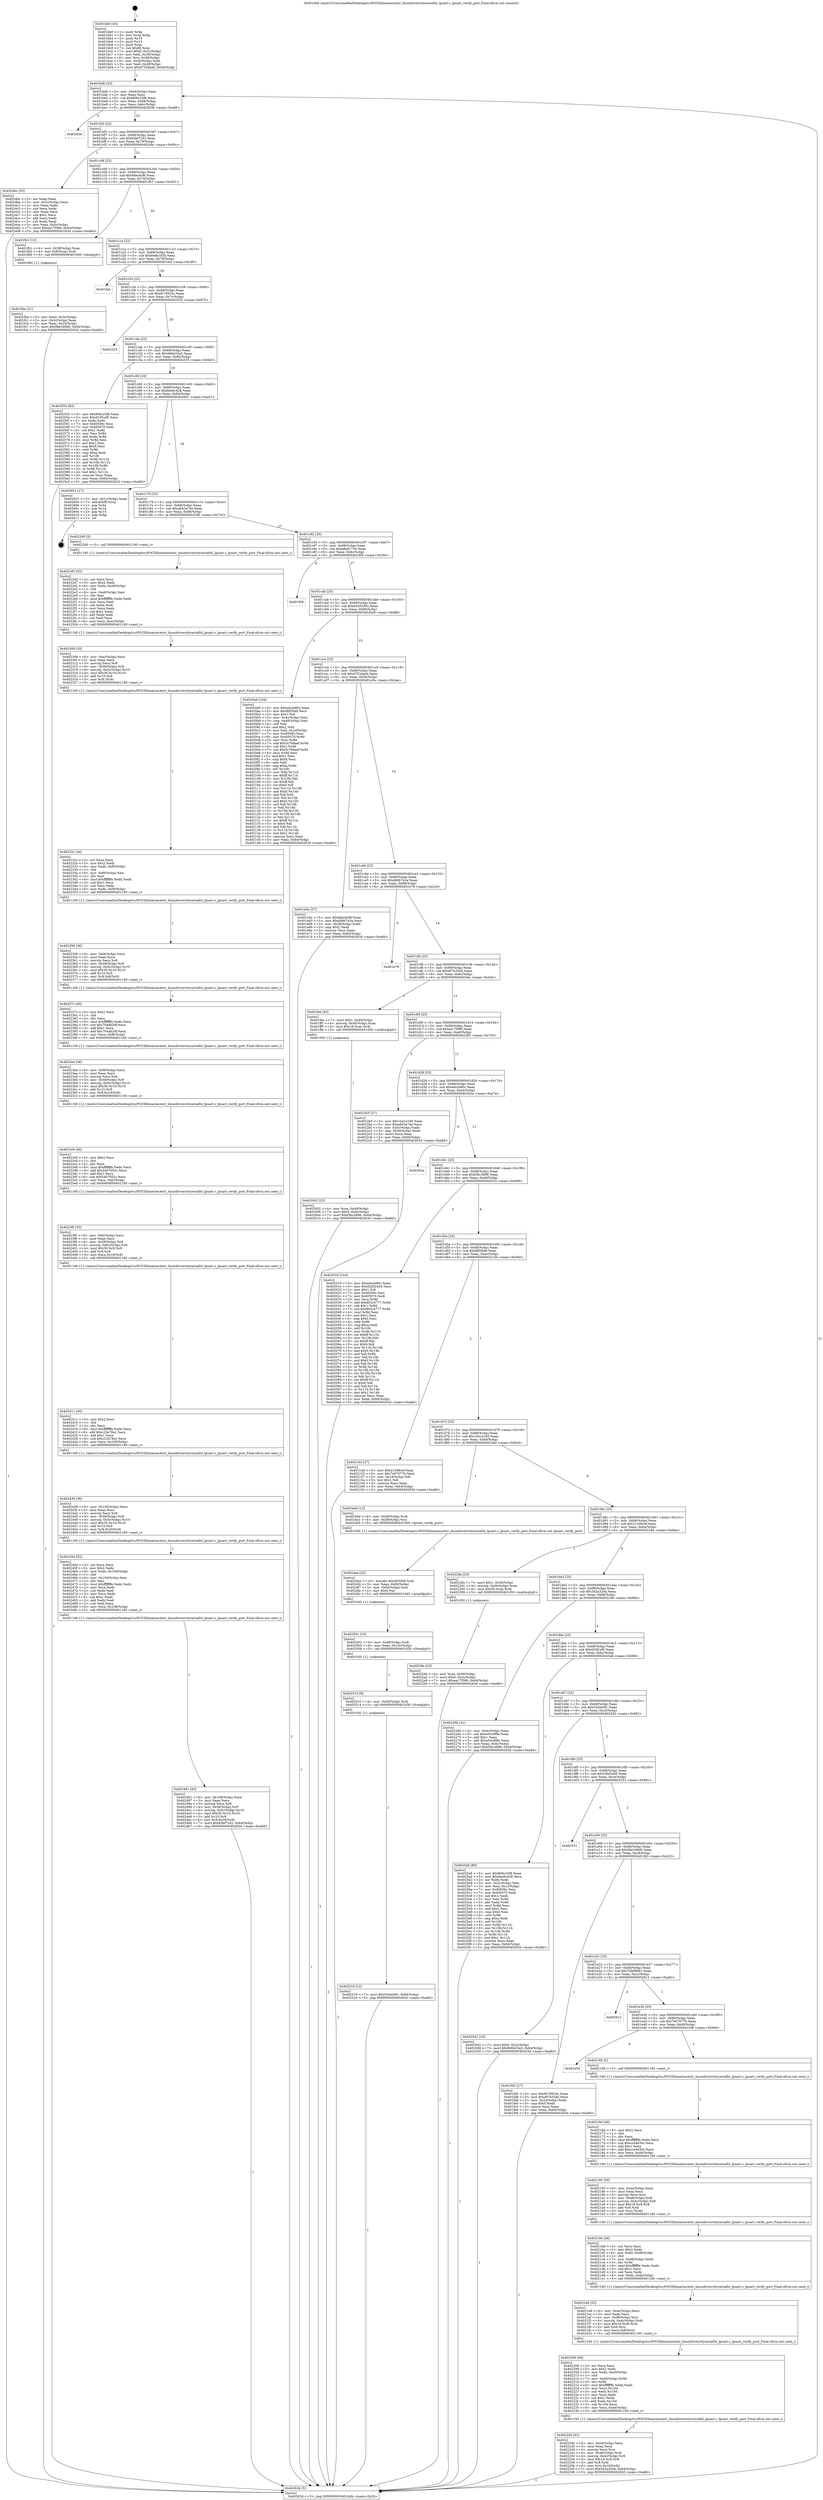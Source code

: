digraph "0x401bb0" {
  label = "0x401bb0 (/mnt/c/Users/mathe/Desktop/tcc/POCII/binaries/extr_linuxdriversttyserialfsl_lpuart.c_lpuart_verify_port_Final-ollvm.out::main(0))"
  labelloc = "t"
  node[shape=record]

  Entry [label="",width=0.3,height=0.3,shape=circle,fillcolor=black,style=filled]
  "0x401bdb" [label="{
     0x401bdb [23]\l
     | [instrs]\l
     &nbsp;&nbsp;0x401bdb \<+3\>: mov -0x64(%rbp),%eax\l
     &nbsp;&nbsp;0x401bde \<+2\>: mov %eax,%ecx\l
     &nbsp;&nbsp;0x401be0 \<+6\>: sub $0x806c25f6,%ecx\l
     &nbsp;&nbsp;0x401be6 \<+3\>: mov %eax,-0x68(%rbp)\l
     &nbsp;&nbsp;0x401be9 \<+3\>: mov %ecx,-0x6c(%rbp)\l
     &nbsp;&nbsp;0x401bec \<+6\>: je 0000000000402636 \<main+0xa86\>\l
  }"]
  "0x402636" [label="{
     0x402636\l
  }", style=dashed]
  "0x401bf2" [label="{
     0x401bf2 [22]\l
     | [instrs]\l
     &nbsp;&nbsp;0x401bf2 \<+5\>: jmp 0000000000401bf7 \<main+0x47\>\l
     &nbsp;&nbsp;0x401bf7 \<+3\>: mov -0x68(%rbp),%eax\l
     &nbsp;&nbsp;0x401bfa \<+5\>: sub $0x83bf7242,%eax\l
     &nbsp;&nbsp;0x401bff \<+3\>: mov %eax,-0x70(%rbp)\l
     &nbsp;&nbsp;0x401c02 \<+6\>: je 00000000004024bc \<main+0x90c\>\l
  }"]
  Exit [label="",width=0.3,height=0.3,shape=circle,fillcolor=black,style=filled,peripheries=2]
  "0x4024bc" [label="{
     0x4024bc [33]\l
     | [instrs]\l
     &nbsp;&nbsp;0x4024bc \<+2\>: xor %eax,%eax\l
     &nbsp;&nbsp;0x4024be \<+3\>: mov -0x5c(%rbp),%ecx\l
     &nbsp;&nbsp;0x4024c1 \<+2\>: mov %eax,%edx\l
     &nbsp;&nbsp;0x4024c3 \<+2\>: sub %ecx,%edx\l
     &nbsp;&nbsp;0x4024c5 \<+2\>: mov %eax,%ecx\l
     &nbsp;&nbsp;0x4024c7 \<+3\>: sub $0x1,%ecx\l
     &nbsp;&nbsp;0x4024ca \<+2\>: add %ecx,%edx\l
     &nbsp;&nbsp;0x4024cc \<+2\>: sub %edx,%eax\l
     &nbsp;&nbsp;0x4024ce \<+3\>: mov %eax,-0x5c(%rbp)\l
     &nbsp;&nbsp;0x4024d1 \<+7\>: movl $0xea17f586,-0x64(%rbp)\l
     &nbsp;&nbsp;0x4024d8 \<+5\>: jmp 000000000040263d \<main+0xa8d\>\l
  }"]
  "0x401c08" [label="{
     0x401c08 [22]\l
     | [instrs]\l
     &nbsp;&nbsp;0x401c08 \<+5\>: jmp 0000000000401c0d \<main+0x5d\>\l
     &nbsp;&nbsp;0x401c0d \<+3\>: mov -0x68(%rbp),%eax\l
     &nbsp;&nbsp;0x401c10 \<+5\>: sub $0x8decbcf6,%eax\l
     &nbsp;&nbsp;0x401c15 \<+3\>: mov %eax,-0x74(%rbp)\l
     &nbsp;&nbsp;0x401c18 \<+6\>: je 0000000000401fb1 \<main+0x401\>\l
  }"]
  "0x402519" [label="{
     0x402519 [12]\l
     | [instrs]\l
     &nbsp;&nbsp;0x402519 \<+7\>: movl $0x5344d4f1,-0x64(%rbp)\l
     &nbsp;&nbsp;0x402520 \<+5\>: jmp 000000000040263d \<main+0xa8d\>\l
  }"]
  "0x401fb1" [label="{
     0x401fb1 [13]\l
     | [instrs]\l
     &nbsp;&nbsp;0x401fb1 \<+4\>: mov -0x38(%rbp),%rax\l
     &nbsp;&nbsp;0x401fb5 \<+4\>: mov 0x8(%rax),%rdi\l
     &nbsp;&nbsp;0x401fb9 \<+5\>: call 0000000000401060 \<atoi@plt\>\l
     | [calls]\l
     &nbsp;&nbsp;0x401060 \{1\} (unknown)\l
  }"]
  "0x401c1e" [label="{
     0x401c1e [22]\l
     | [instrs]\l
     &nbsp;&nbsp;0x401c1e \<+5\>: jmp 0000000000401c23 \<main+0x73\>\l
     &nbsp;&nbsp;0x401c23 \<+3\>: mov -0x68(%rbp),%eax\l
     &nbsp;&nbsp;0x401c26 \<+5\>: sub $0x8edb163b,%eax\l
     &nbsp;&nbsp;0x401c2b \<+3\>: mov %eax,-0x78(%rbp)\l
     &nbsp;&nbsp;0x401c2e \<+6\>: je 0000000000401fa5 \<main+0x3f5\>\l
  }"]
  "0x402510" [label="{
     0x402510 [9]\l
     | [instrs]\l
     &nbsp;&nbsp;0x402510 \<+4\>: mov -0x58(%rbp),%rdi\l
     &nbsp;&nbsp;0x402514 \<+5\>: call 0000000000401030 \<free@plt\>\l
     | [calls]\l
     &nbsp;&nbsp;0x401030 \{1\} (unknown)\l
  }"]
  "0x401fa5" [label="{
     0x401fa5\l
  }", style=dashed]
  "0x401c34" [label="{
     0x401c34 [22]\l
     | [instrs]\l
     &nbsp;&nbsp;0x401c34 \<+5\>: jmp 0000000000401c39 \<main+0x89\>\l
     &nbsp;&nbsp;0x401c39 \<+3\>: mov -0x68(%rbp),%eax\l
     &nbsp;&nbsp;0x401c3c \<+5\>: sub $0x9c7991bc,%eax\l
     &nbsp;&nbsp;0x401c41 \<+3\>: mov %eax,-0x7c(%rbp)\l
     &nbsp;&nbsp;0x401c44 \<+6\>: je 0000000000402525 \<main+0x975\>\l
  }"]
  "0x402501" [label="{
     0x402501 [15]\l
     | [instrs]\l
     &nbsp;&nbsp;0x402501 \<+4\>: mov -0x48(%rbp),%rdi\l
     &nbsp;&nbsp;0x402505 \<+6\>: mov %eax,-0x10c(%rbp)\l
     &nbsp;&nbsp;0x40250b \<+5\>: call 0000000000401030 \<free@plt\>\l
     | [calls]\l
     &nbsp;&nbsp;0x401030 \{1\} (unknown)\l
  }"]
  "0x402525" [label="{
     0x402525\l
  }", style=dashed]
  "0x401c4a" [label="{
     0x401c4a [22]\l
     | [instrs]\l
     &nbsp;&nbsp;0x401c4a \<+5\>: jmp 0000000000401c4f \<main+0x9f\>\l
     &nbsp;&nbsp;0x401c4f \<+3\>: mov -0x68(%rbp),%eax\l
     &nbsp;&nbsp;0x401c52 \<+5\>: sub $0x9d6423a5,%eax\l
     &nbsp;&nbsp;0x401c57 \<+3\>: mov %eax,-0x80(%rbp)\l
     &nbsp;&nbsp;0x401c5a \<+6\>: je 0000000000402555 \<main+0x9a5\>\l
  }"]
  "0x4024ea" [label="{
     0x4024ea [23]\l
     | [instrs]\l
     &nbsp;&nbsp;0x4024ea \<+10\>: movabs $0x4030b6,%rdi\l
     &nbsp;&nbsp;0x4024f4 \<+3\>: mov %eax,-0x60(%rbp)\l
     &nbsp;&nbsp;0x4024f7 \<+3\>: mov -0x60(%rbp),%esi\l
     &nbsp;&nbsp;0x4024fa \<+2\>: mov $0x0,%al\l
     &nbsp;&nbsp;0x4024fc \<+5\>: call 0000000000401040 \<printf@plt\>\l
     | [calls]\l
     &nbsp;&nbsp;0x401040 \{1\} (unknown)\l
  }"]
  "0x402555" [label="{
     0x402555 [83]\l
     | [instrs]\l
     &nbsp;&nbsp;0x402555 \<+5\>: mov $0x806c25f6,%eax\l
     &nbsp;&nbsp;0x40255a \<+5\>: mov $0x453f1af5,%ecx\l
     &nbsp;&nbsp;0x40255f \<+2\>: xor %edx,%edx\l
     &nbsp;&nbsp;0x402561 \<+7\>: mov 0x40506c,%esi\l
     &nbsp;&nbsp;0x402568 \<+7\>: mov 0x405070,%edi\l
     &nbsp;&nbsp;0x40256f \<+3\>: sub $0x1,%edx\l
     &nbsp;&nbsp;0x402572 \<+3\>: mov %esi,%r8d\l
     &nbsp;&nbsp;0x402575 \<+3\>: add %edx,%r8d\l
     &nbsp;&nbsp;0x402578 \<+4\>: imul %r8d,%esi\l
     &nbsp;&nbsp;0x40257c \<+3\>: and $0x1,%esi\l
     &nbsp;&nbsp;0x40257f \<+3\>: cmp $0x0,%esi\l
     &nbsp;&nbsp;0x402582 \<+4\>: sete %r9b\l
     &nbsp;&nbsp;0x402586 \<+3\>: cmp $0xa,%edi\l
     &nbsp;&nbsp;0x402589 \<+4\>: setl %r10b\l
     &nbsp;&nbsp;0x40258d \<+3\>: mov %r9b,%r11b\l
     &nbsp;&nbsp;0x402590 \<+3\>: and %r10b,%r11b\l
     &nbsp;&nbsp;0x402593 \<+3\>: xor %r10b,%r9b\l
     &nbsp;&nbsp;0x402596 \<+3\>: or %r9b,%r11b\l
     &nbsp;&nbsp;0x402599 \<+4\>: test $0x1,%r11b\l
     &nbsp;&nbsp;0x40259d \<+3\>: cmovne %ecx,%eax\l
     &nbsp;&nbsp;0x4025a0 \<+3\>: mov %eax,-0x64(%rbp)\l
     &nbsp;&nbsp;0x4025a3 \<+5\>: jmp 000000000040263d \<main+0xa8d\>\l
  }"]
  "0x401c60" [label="{
     0x401c60 [25]\l
     | [instrs]\l
     &nbsp;&nbsp;0x401c60 \<+5\>: jmp 0000000000401c65 \<main+0xb5\>\l
     &nbsp;&nbsp;0x401c65 \<+3\>: mov -0x68(%rbp),%eax\l
     &nbsp;&nbsp;0x401c68 \<+5\>: sub $0x9ee6c428,%eax\l
     &nbsp;&nbsp;0x401c6d \<+6\>: mov %eax,-0x84(%rbp)\l
     &nbsp;&nbsp;0x401c73 \<+6\>: je 0000000000402601 \<main+0xa51\>\l
  }"]
  "0x402491" [label="{
     0x402491 [43]\l
     | [instrs]\l
     &nbsp;&nbsp;0x402491 \<+6\>: mov -0x108(%rbp),%ecx\l
     &nbsp;&nbsp;0x402497 \<+3\>: imul %eax,%ecx\l
     &nbsp;&nbsp;0x40249a \<+3\>: movslq %ecx,%r8\l
     &nbsp;&nbsp;0x40249d \<+4\>: mov -0x58(%rbp),%r9\l
     &nbsp;&nbsp;0x4024a1 \<+4\>: movslq -0x5c(%rbp),%r10\l
     &nbsp;&nbsp;0x4024a5 \<+4\>: imul $0x30,%r10,%r10\l
     &nbsp;&nbsp;0x4024a9 \<+3\>: add %r10,%r9\l
     &nbsp;&nbsp;0x4024ac \<+4\>: mov %r8,0x28(%r9)\l
     &nbsp;&nbsp;0x4024b0 \<+7\>: movl $0x83bf7242,-0x64(%rbp)\l
     &nbsp;&nbsp;0x4024b7 \<+5\>: jmp 000000000040263d \<main+0xa8d\>\l
  }"]
  "0x402601" [label="{
     0x402601 [17]\l
     | [instrs]\l
     &nbsp;&nbsp;0x402601 \<+3\>: mov -0x1c(%rbp),%eax\l
     &nbsp;&nbsp;0x402604 \<+7\>: add $0xf8,%rsp\l
     &nbsp;&nbsp;0x40260b \<+1\>: pop %rbx\l
     &nbsp;&nbsp;0x40260c \<+2\>: pop %r14\l
     &nbsp;&nbsp;0x40260e \<+2\>: pop %r15\l
     &nbsp;&nbsp;0x402610 \<+1\>: pop %rbp\l
     &nbsp;&nbsp;0x402611 \<+1\>: ret\l
  }"]
  "0x401c79" [label="{
     0x401c79 [25]\l
     | [instrs]\l
     &nbsp;&nbsp;0x401c79 \<+5\>: jmp 0000000000401c7e \<main+0xce\>\l
     &nbsp;&nbsp;0x401c7e \<+3\>: mov -0x68(%rbp),%eax\l
     &nbsp;&nbsp;0x401c81 \<+5\>: sub $0xa643a74e,%eax\l
     &nbsp;&nbsp;0x401c86 \<+6\>: mov %eax,-0x88(%rbp)\l
     &nbsp;&nbsp;0x401c8c \<+6\>: je 00000000004022d0 \<main+0x720\>\l
  }"]
  "0x40245d" [label="{
     0x40245d [52]\l
     | [instrs]\l
     &nbsp;&nbsp;0x40245d \<+2\>: xor %ecx,%ecx\l
     &nbsp;&nbsp;0x40245f \<+5\>: mov $0x2,%edx\l
     &nbsp;&nbsp;0x402464 \<+6\>: mov %edx,-0x104(%rbp)\l
     &nbsp;&nbsp;0x40246a \<+1\>: cltd\l
     &nbsp;&nbsp;0x40246b \<+6\>: mov -0x104(%rbp),%esi\l
     &nbsp;&nbsp;0x402471 \<+2\>: idiv %esi\l
     &nbsp;&nbsp;0x402473 \<+6\>: imul $0xfffffffe,%edx,%edx\l
     &nbsp;&nbsp;0x402479 \<+2\>: mov %ecx,%edi\l
     &nbsp;&nbsp;0x40247b \<+2\>: sub %edx,%edi\l
     &nbsp;&nbsp;0x40247d \<+2\>: mov %ecx,%edx\l
     &nbsp;&nbsp;0x40247f \<+3\>: sub $0x1,%edx\l
     &nbsp;&nbsp;0x402482 \<+2\>: add %edx,%edi\l
     &nbsp;&nbsp;0x402484 \<+2\>: sub %edi,%ecx\l
     &nbsp;&nbsp;0x402486 \<+6\>: mov %ecx,-0x108(%rbp)\l
     &nbsp;&nbsp;0x40248c \<+5\>: call 0000000000401160 \<next_i\>\l
     | [calls]\l
     &nbsp;&nbsp;0x401160 \{1\} (/mnt/c/Users/mathe/Desktop/tcc/POCII/binaries/extr_linuxdriversttyserialfsl_lpuart.c_lpuart_verify_port_Final-ollvm.out::next_i)\l
  }"]
  "0x4022d0" [label="{
     0x4022d0 [5]\l
     | [instrs]\l
     &nbsp;&nbsp;0x4022d0 \<+5\>: call 0000000000401160 \<next_i\>\l
     | [calls]\l
     &nbsp;&nbsp;0x401160 \{1\} (/mnt/c/Users/mathe/Desktop/tcc/POCII/binaries/extr_linuxdriversttyserialfsl_lpuart.c_lpuart_verify_port_Final-ollvm.out::next_i)\l
  }"]
  "0x401c92" [label="{
     0x401c92 [25]\l
     | [instrs]\l
     &nbsp;&nbsp;0x401c92 \<+5\>: jmp 0000000000401c97 \<main+0xe7\>\l
     &nbsp;&nbsp;0x401c97 \<+3\>: mov -0x68(%rbp),%eax\l
     &nbsp;&nbsp;0x401c9a \<+5\>: sub $0xa8ad1734,%eax\l
     &nbsp;&nbsp;0x401c9f \<+6\>: mov %eax,-0x8c(%rbp)\l
     &nbsp;&nbsp;0x401ca5 \<+6\>: je 0000000000401f09 \<main+0x359\>\l
  }"]
  "0x402439" [label="{
     0x402439 [36]\l
     | [instrs]\l
     &nbsp;&nbsp;0x402439 \<+6\>: mov -0x100(%rbp),%ecx\l
     &nbsp;&nbsp;0x40243f \<+3\>: imul %eax,%ecx\l
     &nbsp;&nbsp;0x402442 \<+3\>: movslq %ecx,%r8\l
     &nbsp;&nbsp;0x402445 \<+4\>: mov -0x58(%rbp),%r9\l
     &nbsp;&nbsp;0x402449 \<+4\>: movslq -0x5c(%rbp),%r10\l
     &nbsp;&nbsp;0x40244d \<+4\>: imul $0x30,%r10,%r10\l
     &nbsp;&nbsp;0x402451 \<+3\>: add %r10,%r9\l
     &nbsp;&nbsp;0x402454 \<+4\>: mov %r8,0x20(%r9)\l
     &nbsp;&nbsp;0x402458 \<+5\>: call 0000000000401160 \<next_i\>\l
     | [calls]\l
     &nbsp;&nbsp;0x401160 \{1\} (/mnt/c/Users/mathe/Desktop/tcc/POCII/binaries/extr_linuxdriversttyserialfsl_lpuart.c_lpuart_verify_port_Final-ollvm.out::next_i)\l
  }"]
  "0x401f09" [label="{
     0x401f09\l
  }", style=dashed]
  "0x401cab" [label="{
     0x401cab [25]\l
     | [instrs]\l
     &nbsp;&nbsp;0x401cab \<+5\>: jmp 0000000000401cb0 \<main+0x100\>\l
     &nbsp;&nbsp;0x401cb0 \<+3\>: mov -0x68(%rbp),%eax\l
     &nbsp;&nbsp;0x401cb3 \<+5\>: sub $0xd2452492,%eax\l
     &nbsp;&nbsp;0x401cb8 \<+6\>: mov %eax,-0x90(%rbp)\l
     &nbsp;&nbsp;0x401cbe \<+6\>: je 00000000004020a9 \<main+0x4f9\>\l
  }"]
  "0x402411" [label="{
     0x402411 [40]\l
     | [instrs]\l
     &nbsp;&nbsp;0x402411 \<+5\>: mov $0x2,%ecx\l
     &nbsp;&nbsp;0x402416 \<+1\>: cltd\l
     &nbsp;&nbsp;0x402417 \<+2\>: idiv %ecx\l
     &nbsp;&nbsp;0x402419 \<+6\>: imul $0xfffffffe,%edx,%ecx\l
     &nbsp;&nbsp;0x40241f \<+6\>: add $0xc23a78a1,%ecx\l
     &nbsp;&nbsp;0x402425 \<+3\>: add $0x1,%ecx\l
     &nbsp;&nbsp;0x402428 \<+6\>: sub $0xc23a78a1,%ecx\l
     &nbsp;&nbsp;0x40242e \<+6\>: mov %ecx,-0x100(%rbp)\l
     &nbsp;&nbsp;0x402434 \<+5\>: call 0000000000401160 \<next_i\>\l
     | [calls]\l
     &nbsp;&nbsp;0x401160 \{1\} (/mnt/c/Users/mathe/Desktop/tcc/POCII/binaries/extr_linuxdriversttyserialfsl_lpuart.c_lpuart_verify_port_Final-ollvm.out::next_i)\l
  }"]
  "0x4020a9" [label="{
     0x4020a9 [164]\l
     | [instrs]\l
     &nbsp;&nbsp;0x4020a9 \<+5\>: mov $0xedccb80c,%eax\l
     &nbsp;&nbsp;0x4020ae \<+5\>: mov $0xf6f2948,%ecx\l
     &nbsp;&nbsp;0x4020b3 \<+2\>: mov $0x1,%dl\l
     &nbsp;&nbsp;0x4020b5 \<+3\>: mov -0x4c(%rbp),%esi\l
     &nbsp;&nbsp;0x4020b8 \<+3\>: cmp -0x40(%rbp),%esi\l
     &nbsp;&nbsp;0x4020bb \<+4\>: setl %dil\l
     &nbsp;&nbsp;0x4020bf \<+4\>: and $0x1,%dil\l
     &nbsp;&nbsp;0x4020c3 \<+4\>: mov %dil,-0x1d(%rbp)\l
     &nbsp;&nbsp;0x4020c7 \<+7\>: mov 0x40506c,%esi\l
     &nbsp;&nbsp;0x4020ce \<+8\>: mov 0x405070,%r8d\l
     &nbsp;&nbsp;0x4020d6 \<+3\>: mov %esi,%r9d\l
     &nbsp;&nbsp;0x4020d9 \<+7\>: add $0x5c768aef,%r9d\l
     &nbsp;&nbsp;0x4020e0 \<+4\>: sub $0x1,%r9d\l
     &nbsp;&nbsp;0x4020e4 \<+7\>: sub $0x5c768aef,%r9d\l
     &nbsp;&nbsp;0x4020eb \<+4\>: imul %r9d,%esi\l
     &nbsp;&nbsp;0x4020ef \<+3\>: and $0x1,%esi\l
     &nbsp;&nbsp;0x4020f2 \<+3\>: cmp $0x0,%esi\l
     &nbsp;&nbsp;0x4020f5 \<+4\>: sete %dil\l
     &nbsp;&nbsp;0x4020f9 \<+4\>: cmp $0xa,%r8d\l
     &nbsp;&nbsp;0x4020fd \<+4\>: setl %r10b\l
     &nbsp;&nbsp;0x402101 \<+3\>: mov %dil,%r11b\l
     &nbsp;&nbsp;0x402104 \<+4\>: xor $0xff,%r11b\l
     &nbsp;&nbsp;0x402108 \<+3\>: mov %r10b,%bl\l
     &nbsp;&nbsp;0x40210b \<+3\>: xor $0xff,%bl\l
     &nbsp;&nbsp;0x40210e \<+3\>: xor $0x0,%dl\l
     &nbsp;&nbsp;0x402111 \<+3\>: mov %r11b,%r14b\l
     &nbsp;&nbsp;0x402114 \<+4\>: and $0x0,%r14b\l
     &nbsp;&nbsp;0x402118 \<+3\>: and %dl,%dil\l
     &nbsp;&nbsp;0x40211b \<+3\>: mov %bl,%r15b\l
     &nbsp;&nbsp;0x40211e \<+4\>: and $0x0,%r15b\l
     &nbsp;&nbsp;0x402122 \<+3\>: and %dl,%r10b\l
     &nbsp;&nbsp;0x402125 \<+3\>: or %dil,%r14b\l
     &nbsp;&nbsp;0x402128 \<+3\>: or %r10b,%r15b\l
     &nbsp;&nbsp;0x40212b \<+3\>: xor %r15b,%r14b\l
     &nbsp;&nbsp;0x40212e \<+3\>: or %bl,%r11b\l
     &nbsp;&nbsp;0x402131 \<+4\>: xor $0xff,%r11b\l
     &nbsp;&nbsp;0x402135 \<+3\>: or $0x0,%dl\l
     &nbsp;&nbsp;0x402138 \<+3\>: and %dl,%r11b\l
     &nbsp;&nbsp;0x40213b \<+3\>: or %r11b,%r14b\l
     &nbsp;&nbsp;0x40213e \<+4\>: test $0x1,%r14b\l
     &nbsp;&nbsp;0x402142 \<+3\>: cmovne %ecx,%eax\l
     &nbsp;&nbsp;0x402145 \<+3\>: mov %eax,-0x64(%rbp)\l
     &nbsp;&nbsp;0x402148 \<+5\>: jmp 000000000040263d \<main+0xa8d\>\l
  }"]
  "0x401cc4" [label="{
     0x401cc4 [25]\l
     | [instrs]\l
     &nbsp;&nbsp;0x401cc4 \<+5\>: jmp 0000000000401cc9 \<main+0x119\>\l
     &nbsp;&nbsp;0x401cc9 \<+3\>: mov -0x68(%rbp),%eax\l
     &nbsp;&nbsp;0x401ccc \<+5\>: sub $0xd753dadd,%eax\l
     &nbsp;&nbsp;0x401cd1 \<+6\>: mov %eax,-0x94(%rbp)\l
     &nbsp;&nbsp;0x401cd7 \<+6\>: je 0000000000401e5e \<main+0x2ae\>\l
  }"]
  "0x4023f0" [label="{
     0x4023f0 [33]\l
     | [instrs]\l
     &nbsp;&nbsp;0x4023f0 \<+6\>: mov -0xfc(%rbp),%ecx\l
     &nbsp;&nbsp;0x4023f6 \<+3\>: imul %eax,%ecx\l
     &nbsp;&nbsp;0x4023f9 \<+4\>: mov -0x58(%rbp),%r8\l
     &nbsp;&nbsp;0x4023fd \<+4\>: movslq -0x5c(%rbp),%r9\l
     &nbsp;&nbsp;0x402401 \<+4\>: imul $0x30,%r9,%r9\l
     &nbsp;&nbsp;0x402405 \<+3\>: add %r9,%r8\l
     &nbsp;&nbsp;0x402408 \<+4\>: mov %ecx,0x18(%r8)\l
     &nbsp;&nbsp;0x40240c \<+5\>: call 0000000000401160 \<next_i\>\l
     | [calls]\l
     &nbsp;&nbsp;0x401160 \{1\} (/mnt/c/Users/mathe/Desktop/tcc/POCII/binaries/extr_linuxdriversttyserialfsl_lpuart.c_lpuart_verify_port_Final-ollvm.out::next_i)\l
  }"]
  "0x401e5e" [label="{
     0x401e5e [27]\l
     | [instrs]\l
     &nbsp;&nbsp;0x401e5e \<+5\>: mov $0x8decbcf6,%eax\l
     &nbsp;&nbsp;0x401e63 \<+5\>: mov $0xdb9b7e3a,%ecx\l
     &nbsp;&nbsp;0x401e68 \<+3\>: mov -0x28(%rbp),%edx\l
     &nbsp;&nbsp;0x401e6b \<+3\>: cmp $0x2,%edx\l
     &nbsp;&nbsp;0x401e6e \<+3\>: cmovne %ecx,%eax\l
     &nbsp;&nbsp;0x401e71 \<+3\>: mov %eax,-0x64(%rbp)\l
     &nbsp;&nbsp;0x401e74 \<+5\>: jmp 000000000040263d \<main+0xa8d\>\l
  }"]
  "0x401cdd" [label="{
     0x401cdd [25]\l
     | [instrs]\l
     &nbsp;&nbsp;0x401cdd \<+5\>: jmp 0000000000401ce2 \<main+0x132\>\l
     &nbsp;&nbsp;0x401ce2 \<+3\>: mov -0x68(%rbp),%eax\l
     &nbsp;&nbsp;0x401ce5 \<+5\>: sub $0xdb9b7e3a,%eax\l
     &nbsp;&nbsp;0x401cea \<+6\>: mov %eax,-0x98(%rbp)\l
     &nbsp;&nbsp;0x401cf0 \<+6\>: je 0000000000401e79 \<main+0x2c9\>\l
  }"]
  "0x40263d" [label="{
     0x40263d [5]\l
     | [instrs]\l
     &nbsp;&nbsp;0x40263d \<+5\>: jmp 0000000000401bdb \<main+0x2b\>\l
  }"]
  "0x401bb0" [label="{
     0x401bb0 [43]\l
     | [instrs]\l
     &nbsp;&nbsp;0x401bb0 \<+1\>: push %rbp\l
     &nbsp;&nbsp;0x401bb1 \<+3\>: mov %rsp,%rbp\l
     &nbsp;&nbsp;0x401bb4 \<+2\>: push %r15\l
     &nbsp;&nbsp;0x401bb6 \<+2\>: push %r14\l
     &nbsp;&nbsp;0x401bb8 \<+1\>: push %rbx\l
     &nbsp;&nbsp;0x401bb9 \<+7\>: sub $0xf8,%rsp\l
     &nbsp;&nbsp;0x401bc0 \<+7\>: movl $0x0,-0x2c(%rbp)\l
     &nbsp;&nbsp;0x401bc7 \<+3\>: mov %edi,-0x30(%rbp)\l
     &nbsp;&nbsp;0x401bca \<+4\>: mov %rsi,-0x38(%rbp)\l
     &nbsp;&nbsp;0x401bce \<+3\>: mov -0x30(%rbp),%edi\l
     &nbsp;&nbsp;0x401bd1 \<+3\>: mov %edi,-0x28(%rbp)\l
     &nbsp;&nbsp;0x401bd4 \<+7\>: movl $0xd753dadd,-0x64(%rbp)\l
  }"]
  "0x401fbe" [label="{
     0x401fbe [21]\l
     | [instrs]\l
     &nbsp;&nbsp;0x401fbe \<+3\>: mov %eax,-0x3c(%rbp)\l
     &nbsp;&nbsp;0x401fc1 \<+3\>: mov -0x3c(%rbp),%eax\l
     &nbsp;&nbsp;0x401fc4 \<+3\>: mov %eax,-0x24(%rbp)\l
     &nbsp;&nbsp;0x401fc7 \<+7\>: movl $0x58e349d0,-0x64(%rbp)\l
     &nbsp;&nbsp;0x401fce \<+5\>: jmp 000000000040263d \<main+0xa8d\>\l
  }"]
  "0x4023c8" [label="{
     0x4023c8 [40]\l
     | [instrs]\l
     &nbsp;&nbsp;0x4023c8 \<+5\>: mov $0x2,%ecx\l
     &nbsp;&nbsp;0x4023cd \<+1\>: cltd\l
     &nbsp;&nbsp;0x4023ce \<+2\>: idiv %ecx\l
     &nbsp;&nbsp;0x4023d0 \<+6\>: imul $0xfffffffe,%edx,%ecx\l
     &nbsp;&nbsp;0x4023d6 \<+6\>: add $0x5407052c,%ecx\l
     &nbsp;&nbsp;0x4023dc \<+3\>: add $0x1,%ecx\l
     &nbsp;&nbsp;0x4023df \<+6\>: sub $0x5407052c,%ecx\l
     &nbsp;&nbsp;0x4023e5 \<+6\>: mov %ecx,-0xfc(%rbp)\l
     &nbsp;&nbsp;0x4023eb \<+5\>: call 0000000000401160 \<next_i\>\l
     | [calls]\l
     &nbsp;&nbsp;0x401160 \{1\} (/mnt/c/Users/mathe/Desktop/tcc/POCII/binaries/extr_linuxdriversttyserialfsl_lpuart.c_lpuart_verify_port_Final-ollvm.out::next_i)\l
  }"]
  "0x401e79" [label="{
     0x401e79\l
  }", style=dashed]
  "0x401cf6" [label="{
     0x401cf6 [25]\l
     | [instrs]\l
     &nbsp;&nbsp;0x401cf6 \<+5\>: jmp 0000000000401cfb \<main+0x14b\>\l
     &nbsp;&nbsp;0x401cfb \<+3\>: mov -0x68(%rbp),%eax\l
     &nbsp;&nbsp;0x401cfe \<+5\>: sub $0xe97b33a5,%eax\l
     &nbsp;&nbsp;0x401d03 \<+6\>: mov %eax,-0x9c(%rbp)\l
     &nbsp;&nbsp;0x401d09 \<+6\>: je 0000000000401fee \<main+0x43e\>\l
  }"]
  "0x4023a4" [label="{
     0x4023a4 [36]\l
     | [instrs]\l
     &nbsp;&nbsp;0x4023a4 \<+6\>: mov -0xf8(%rbp),%ecx\l
     &nbsp;&nbsp;0x4023aa \<+3\>: imul %eax,%ecx\l
     &nbsp;&nbsp;0x4023ad \<+3\>: movslq %ecx,%r8\l
     &nbsp;&nbsp;0x4023b0 \<+4\>: mov -0x58(%rbp),%r9\l
     &nbsp;&nbsp;0x4023b4 \<+4\>: movslq -0x5c(%rbp),%r10\l
     &nbsp;&nbsp;0x4023b8 \<+4\>: imul $0x30,%r10,%r10\l
     &nbsp;&nbsp;0x4023bc \<+3\>: add %r10,%r9\l
     &nbsp;&nbsp;0x4023bf \<+4\>: mov %r8,0x10(%r9)\l
     &nbsp;&nbsp;0x4023c3 \<+5\>: call 0000000000401160 \<next_i\>\l
     | [calls]\l
     &nbsp;&nbsp;0x401160 \{1\} (/mnt/c/Users/mathe/Desktop/tcc/POCII/binaries/extr_linuxdriversttyserialfsl_lpuart.c_lpuart_verify_port_Final-ollvm.out::next_i)\l
  }"]
  "0x401fee" [label="{
     0x401fee [20]\l
     | [instrs]\l
     &nbsp;&nbsp;0x401fee \<+7\>: movl $0x1,-0x40(%rbp)\l
     &nbsp;&nbsp;0x401ff5 \<+4\>: movslq -0x40(%rbp),%rax\l
     &nbsp;&nbsp;0x401ff9 \<+4\>: imul $0x18,%rax,%rdi\l
     &nbsp;&nbsp;0x401ffd \<+5\>: call 0000000000401050 \<malloc@plt\>\l
     | [calls]\l
     &nbsp;&nbsp;0x401050 \{1\} (unknown)\l
  }"]
  "0x401d0f" [label="{
     0x401d0f [25]\l
     | [instrs]\l
     &nbsp;&nbsp;0x401d0f \<+5\>: jmp 0000000000401d14 \<main+0x164\>\l
     &nbsp;&nbsp;0x401d14 \<+3\>: mov -0x68(%rbp),%eax\l
     &nbsp;&nbsp;0x401d17 \<+5\>: sub $0xea17f586,%eax\l
     &nbsp;&nbsp;0x401d1c \<+6\>: mov %eax,-0xa0(%rbp)\l
     &nbsp;&nbsp;0x401d22 \<+6\>: je 00000000004022b5 \<main+0x705\>\l
  }"]
  "0x40237c" [label="{
     0x40237c [40]\l
     | [instrs]\l
     &nbsp;&nbsp;0x40237c \<+5\>: mov $0x2,%ecx\l
     &nbsp;&nbsp;0x402381 \<+1\>: cltd\l
     &nbsp;&nbsp;0x402382 \<+2\>: idiv %ecx\l
     &nbsp;&nbsp;0x402384 \<+6\>: imul $0xfffffffe,%edx,%ecx\l
     &nbsp;&nbsp;0x40238a \<+6\>: sub $0x704db29f,%ecx\l
     &nbsp;&nbsp;0x402390 \<+3\>: add $0x1,%ecx\l
     &nbsp;&nbsp;0x402393 \<+6\>: add $0x704db29f,%ecx\l
     &nbsp;&nbsp;0x402399 \<+6\>: mov %ecx,-0xf8(%rbp)\l
     &nbsp;&nbsp;0x40239f \<+5\>: call 0000000000401160 \<next_i\>\l
     | [calls]\l
     &nbsp;&nbsp;0x401160 \{1\} (/mnt/c/Users/mathe/Desktop/tcc/POCII/binaries/extr_linuxdriversttyserialfsl_lpuart.c_lpuart_verify_port_Final-ollvm.out::next_i)\l
  }"]
  "0x4022b5" [label="{
     0x4022b5 [27]\l
     | [instrs]\l
     &nbsp;&nbsp;0x4022b5 \<+5\>: mov $0x1be1e185,%eax\l
     &nbsp;&nbsp;0x4022ba \<+5\>: mov $0xa643a74e,%ecx\l
     &nbsp;&nbsp;0x4022bf \<+3\>: mov -0x5c(%rbp),%edx\l
     &nbsp;&nbsp;0x4022c2 \<+3\>: cmp -0x50(%rbp),%edx\l
     &nbsp;&nbsp;0x4022c5 \<+3\>: cmovl %ecx,%eax\l
     &nbsp;&nbsp;0x4022c8 \<+3\>: mov %eax,-0x64(%rbp)\l
     &nbsp;&nbsp;0x4022cb \<+5\>: jmp 000000000040263d \<main+0xa8d\>\l
  }"]
  "0x401d28" [label="{
     0x401d28 [25]\l
     | [instrs]\l
     &nbsp;&nbsp;0x401d28 \<+5\>: jmp 0000000000401d2d \<main+0x17d\>\l
     &nbsp;&nbsp;0x401d2d \<+3\>: mov -0x68(%rbp),%eax\l
     &nbsp;&nbsp;0x401d30 \<+5\>: sub $0xedccb80c,%eax\l
     &nbsp;&nbsp;0x401d35 \<+6\>: mov %eax,-0xa4(%rbp)\l
     &nbsp;&nbsp;0x401d3b \<+6\>: je 000000000040262a \<main+0xa7a\>\l
  }"]
  "0x402358" [label="{
     0x402358 [36]\l
     | [instrs]\l
     &nbsp;&nbsp;0x402358 \<+6\>: mov -0xf4(%rbp),%ecx\l
     &nbsp;&nbsp;0x40235e \<+3\>: imul %eax,%ecx\l
     &nbsp;&nbsp;0x402361 \<+3\>: movslq %ecx,%r8\l
     &nbsp;&nbsp;0x402364 \<+4\>: mov -0x58(%rbp),%r9\l
     &nbsp;&nbsp;0x402368 \<+4\>: movslq -0x5c(%rbp),%r10\l
     &nbsp;&nbsp;0x40236c \<+4\>: imul $0x30,%r10,%r10\l
     &nbsp;&nbsp;0x402370 \<+3\>: add %r10,%r9\l
     &nbsp;&nbsp;0x402373 \<+4\>: mov %r8,0x8(%r9)\l
     &nbsp;&nbsp;0x402377 \<+5\>: call 0000000000401160 \<next_i\>\l
     | [calls]\l
     &nbsp;&nbsp;0x401160 \{1\} (/mnt/c/Users/mathe/Desktop/tcc/POCII/binaries/extr_linuxdriversttyserialfsl_lpuart.c_lpuart_verify_port_Final-ollvm.out::next_i)\l
  }"]
  "0x40262a" [label="{
     0x40262a\l
  }", style=dashed]
  "0x401d41" [label="{
     0x401d41 [25]\l
     | [instrs]\l
     &nbsp;&nbsp;0x401d41 \<+5\>: jmp 0000000000401d46 \<main+0x196\>\l
     &nbsp;&nbsp;0x401d46 \<+3\>: mov -0x68(%rbp),%eax\l
     &nbsp;&nbsp;0x401d49 \<+5\>: sub $0xf3bc3696,%eax\l
     &nbsp;&nbsp;0x401d4e \<+6\>: mov %eax,-0xa8(%rbp)\l
     &nbsp;&nbsp;0x401d54 \<+6\>: je 0000000000402019 \<main+0x469\>\l
  }"]
  "0x40232c" [label="{
     0x40232c [44]\l
     | [instrs]\l
     &nbsp;&nbsp;0x40232c \<+2\>: xor %ecx,%ecx\l
     &nbsp;&nbsp;0x40232e \<+5\>: mov $0x2,%edx\l
     &nbsp;&nbsp;0x402333 \<+6\>: mov %edx,-0xf0(%rbp)\l
     &nbsp;&nbsp;0x402339 \<+1\>: cltd\l
     &nbsp;&nbsp;0x40233a \<+6\>: mov -0xf0(%rbp),%esi\l
     &nbsp;&nbsp;0x402340 \<+2\>: idiv %esi\l
     &nbsp;&nbsp;0x402342 \<+6\>: imul $0xfffffffe,%edx,%edx\l
     &nbsp;&nbsp;0x402348 \<+3\>: sub $0x1,%ecx\l
     &nbsp;&nbsp;0x40234b \<+2\>: sub %ecx,%edx\l
     &nbsp;&nbsp;0x40234d \<+6\>: mov %edx,-0xf4(%rbp)\l
     &nbsp;&nbsp;0x402353 \<+5\>: call 0000000000401160 \<next_i\>\l
     | [calls]\l
     &nbsp;&nbsp;0x401160 \{1\} (/mnt/c/Users/mathe/Desktop/tcc/POCII/binaries/extr_linuxdriversttyserialfsl_lpuart.c_lpuart_verify_port_Final-ollvm.out::next_i)\l
  }"]
  "0x402019" [label="{
     0x402019 [144]\l
     | [instrs]\l
     &nbsp;&nbsp;0x402019 \<+5\>: mov $0xedccb80c,%eax\l
     &nbsp;&nbsp;0x40201e \<+5\>: mov $0xd2452492,%ecx\l
     &nbsp;&nbsp;0x402023 \<+2\>: mov $0x1,%dl\l
     &nbsp;&nbsp;0x402025 \<+7\>: mov 0x40506c,%esi\l
     &nbsp;&nbsp;0x40202c \<+7\>: mov 0x405070,%edi\l
     &nbsp;&nbsp;0x402033 \<+3\>: mov %esi,%r8d\l
     &nbsp;&nbsp;0x402036 \<+7\>: add $0x803c4777,%r8d\l
     &nbsp;&nbsp;0x40203d \<+4\>: sub $0x1,%r8d\l
     &nbsp;&nbsp;0x402041 \<+7\>: sub $0x803c4777,%r8d\l
     &nbsp;&nbsp;0x402048 \<+4\>: imul %r8d,%esi\l
     &nbsp;&nbsp;0x40204c \<+3\>: and $0x1,%esi\l
     &nbsp;&nbsp;0x40204f \<+3\>: cmp $0x0,%esi\l
     &nbsp;&nbsp;0x402052 \<+4\>: sete %r9b\l
     &nbsp;&nbsp;0x402056 \<+3\>: cmp $0xa,%edi\l
     &nbsp;&nbsp;0x402059 \<+4\>: setl %r10b\l
     &nbsp;&nbsp;0x40205d \<+3\>: mov %r9b,%r11b\l
     &nbsp;&nbsp;0x402060 \<+4\>: xor $0xff,%r11b\l
     &nbsp;&nbsp;0x402064 \<+3\>: mov %r10b,%bl\l
     &nbsp;&nbsp;0x402067 \<+3\>: xor $0xff,%bl\l
     &nbsp;&nbsp;0x40206a \<+3\>: xor $0x0,%dl\l
     &nbsp;&nbsp;0x40206d \<+3\>: mov %r11b,%r14b\l
     &nbsp;&nbsp;0x402070 \<+4\>: and $0x0,%r14b\l
     &nbsp;&nbsp;0x402074 \<+3\>: and %dl,%r9b\l
     &nbsp;&nbsp;0x402077 \<+3\>: mov %bl,%r15b\l
     &nbsp;&nbsp;0x40207a \<+4\>: and $0x0,%r15b\l
     &nbsp;&nbsp;0x40207e \<+3\>: and %dl,%r10b\l
     &nbsp;&nbsp;0x402081 \<+3\>: or %r9b,%r14b\l
     &nbsp;&nbsp;0x402084 \<+3\>: or %r10b,%r15b\l
     &nbsp;&nbsp;0x402087 \<+3\>: xor %r15b,%r14b\l
     &nbsp;&nbsp;0x40208a \<+3\>: or %bl,%r11b\l
     &nbsp;&nbsp;0x40208d \<+4\>: xor $0xff,%r11b\l
     &nbsp;&nbsp;0x402091 \<+3\>: or $0x0,%dl\l
     &nbsp;&nbsp;0x402094 \<+3\>: and %dl,%r11b\l
     &nbsp;&nbsp;0x402097 \<+3\>: or %r11b,%r14b\l
     &nbsp;&nbsp;0x40209a \<+4\>: test $0x1,%r14b\l
     &nbsp;&nbsp;0x40209e \<+3\>: cmovne %ecx,%eax\l
     &nbsp;&nbsp;0x4020a1 \<+3\>: mov %eax,-0x64(%rbp)\l
     &nbsp;&nbsp;0x4020a4 \<+5\>: jmp 000000000040263d \<main+0xa8d\>\l
  }"]
  "0x401d5a" [label="{
     0x401d5a [25]\l
     | [instrs]\l
     &nbsp;&nbsp;0x401d5a \<+5\>: jmp 0000000000401d5f \<main+0x1af\>\l
     &nbsp;&nbsp;0x401d5f \<+3\>: mov -0x68(%rbp),%eax\l
     &nbsp;&nbsp;0x401d62 \<+5\>: sub $0xf6f2948,%eax\l
     &nbsp;&nbsp;0x401d67 \<+6\>: mov %eax,-0xac(%rbp)\l
     &nbsp;&nbsp;0x401d6d \<+6\>: je 000000000040214d \<main+0x59d\>\l
  }"]
  "0x402309" [label="{
     0x402309 [35]\l
     | [instrs]\l
     &nbsp;&nbsp;0x402309 \<+6\>: mov -0xec(%rbp),%ecx\l
     &nbsp;&nbsp;0x40230f \<+3\>: imul %eax,%ecx\l
     &nbsp;&nbsp;0x402312 \<+3\>: movslq %ecx,%r8\l
     &nbsp;&nbsp;0x402315 \<+4\>: mov -0x58(%rbp),%r9\l
     &nbsp;&nbsp;0x402319 \<+4\>: movslq -0x5c(%rbp),%r10\l
     &nbsp;&nbsp;0x40231d \<+4\>: imul $0x30,%r10,%r10\l
     &nbsp;&nbsp;0x402321 \<+3\>: add %r10,%r9\l
     &nbsp;&nbsp;0x402324 \<+3\>: mov %r8,(%r9)\l
     &nbsp;&nbsp;0x402327 \<+5\>: call 0000000000401160 \<next_i\>\l
     | [calls]\l
     &nbsp;&nbsp;0x401160 \{1\} (/mnt/c/Users/mathe/Desktop/tcc/POCII/binaries/extr_linuxdriversttyserialfsl_lpuart.c_lpuart_verify_port_Final-ollvm.out::next_i)\l
  }"]
  "0x40214d" [label="{
     0x40214d [27]\l
     | [instrs]\l
     &nbsp;&nbsp;0x40214d \<+5\>: mov $0x213d9cef,%eax\l
     &nbsp;&nbsp;0x402152 \<+5\>: mov $0x7e07077b,%ecx\l
     &nbsp;&nbsp;0x402157 \<+3\>: mov -0x1d(%rbp),%dl\l
     &nbsp;&nbsp;0x40215a \<+3\>: test $0x1,%dl\l
     &nbsp;&nbsp;0x40215d \<+3\>: cmovne %ecx,%eax\l
     &nbsp;&nbsp;0x402160 \<+3\>: mov %eax,-0x64(%rbp)\l
     &nbsp;&nbsp;0x402163 \<+5\>: jmp 000000000040263d \<main+0xa8d\>\l
  }"]
  "0x401d73" [label="{
     0x401d73 [25]\l
     | [instrs]\l
     &nbsp;&nbsp;0x401d73 \<+5\>: jmp 0000000000401d78 \<main+0x1c8\>\l
     &nbsp;&nbsp;0x401d78 \<+3\>: mov -0x68(%rbp),%eax\l
     &nbsp;&nbsp;0x401d7b \<+5\>: sub $0x1be1e185,%eax\l
     &nbsp;&nbsp;0x401d80 \<+6\>: mov %eax,-0xb0(%rbp)\l
     &nbsp;&nbsp;0x401d86 \<+6\>: je 00000000004024dd \<main+0x92d\>\l
  }"]
  "0x4022d5" [label="{
     0x4022d5 [52]\l
     | [instrs]\l
     &nbsp;&nbsp;0x4022d5 \<+2\>: xor %ecx,%ecx\l
     &nbsp;&nbsp;0x4022d7 \<+5\>: mov $0x2,%edx\l
     &nbsp;&nbsp;0x4022dc \<+6\>: mov %edx,-0xe8(%rbp)\l
     &nbsp;&nbsp;0x4022e2 \<+1\>: cltd\l
     &nbsp;&nbsp;0x4022e3 \<+6\>: mov -0xe8(%rbp),%esi\l
     &nbsp;&nbsp;0x4022e9 \<+2\>: idiv %esi\l
     &nbsp;&nbsp;0x4022eb \<+6\>: imul $0xfffffffe,%edx,%edx\l
     &nbsp;&nbsp;0x4022f1 \<+2\>: mov %ecx,%edi\l
     &nbsp;&nbsp;0x4022f3 \<+2\>: sub %edx,%edi\l
     &nbsp;&nbsp;0x4022f5 \<+2\>: mov %ecx,%edx\l
     &nbsp;&nbsp;0x4022f7 \<+3\>: sub $0x1,%edx\l
     &nbsp;&nbsp;0x4022fa \<+2\>: add %edx,%edi\l
     &nbsp;&nbsp;0x4022fc \<+2\>: sub %edi,%ecx\l
     &nbsp;&nbsp;0x4022fe \<+6\>: mov %ecx,-0xec(%rbp)\l
     &nbsp;&nbsp;0x402304 \<+5\>: call 0000000000401160 \<next_i\>\l
     | [calls]\l
     &nbsp;&nbsp;0x401160 \{1\} (/mnt/c/Users/mathe/Desktop/tcc/POCII/binaries/extr_linuxdriversttyserialfsl_lpuart.c_lpuart_verify_port_Final-ollvm.out::next_i)\l
  }"]
  "0x4024dd" [label="{
     0x4024dd [13]\l
     | [instrs]\l
     &nbsp;&nbsp;0x4024dd \<+4\>: mov -0x48(%rbp),%rdi\l
     &nbsp;&nbsp;0x4024e1 \<+4\>: mov -0x58(%rbp),%rsi\l
     &nbsp;&nbsp;0x4024e5 \<+5\>: call 0000000000401560 \<lpuart_verify_port\>\l
     | [calls]\l
     &nbsp;&nbsp;0x401560 \{1\} (/mnt/c/Users/mathe/Desktop/tcc/POCII/binaries/extr_linuxdriversttyserialfsl_lpuart.c_lpuart_verify_port_Final-ollvm.out::lpuart_verify_port)\l
  }"]
  "0x401d8c" [label="{
     0x401d8c [25]\l
     | [instrs]\l
     &nbsp;&nbsp;0x401d8c \<+5\>: jmp 0000000000401d91 \<main+0x1e1\>\l
     &nbsp;&nbsp;0x401d91 \<+3\>: mov -0x68(%rbp),%eax\l
     &nbsp;&nbsp;0x401d94 \<+5\>: sub $0x213d9cef,%eax\l
     &nbsp;&nbsp;0x401d99 \<+6\>: mov %eax,-0xb4(%rbp)\l
     &nbsp;&nbsp;0x401d9f \<+6\>: je 000000000040228a \<main+0x6da\>\l
  }"]
  "0x40229e" [label="{
     0x40229e [23]\l
     | [instrs]\l
     &nbsp;&nbsp;0x40229e \<+4\>: mov %rax,-0x58(%rbp)\l
     &nbsp;&nbsp;0x4022a2 \<+7\>: movl $0x0,-0x5c(%rbp)\l
     &nbsp;&nbsp;0x4022a9 \<+7\>: movl $0xea17f586,-0x64(%rbp)\l
     &nbsp;&nbsp;0x4022b0 \<+5\>: jmp 000000000040263d \<main+0xa8d\>\l
  }"]
  "0x40228a" [label="{
     0x40228a [20]\l
     | [instrs]\l
     &nbsp;&nbsp;0x40228a \<+7\>: movl $0x1,-0x50(%rbp)\l
     &nbsp;&nbsp;0x402291 \<+4\>: movslq -0x50(%rbp),%rax\l
     &nbsp;&nbsp;0x402295 \<+4\>: imul $0x30,%rax,%rdi\l
     &nbsp;&nbsp;0x402299 \<+5\>: call 0000000000401050 \<malloc@plt\>\l
     | [calls]\l
     &nbsp;&nbsp;0x401050 \{1\} (unknown)\l
  }"]
  "0x401da5" [label="{
     0x401da5 [25]\l
     | [instrs]\l
     &nbsp;&nbsp;0x401da5 \<+5\>: jmp 0000000000401daa \<main+0x1fa\>\l
     &nbsp;&nbsp;0x401daa \<+3\>: mov -0x68(%rbp),%eax\l
     &nbsp;&nbsp;0x401dad \<+5\>: sub $0x342a320a,%eax\l
     &nbsp;&nbsp;0x401db2 \<+6\>: mov %eax,-0xb8(%rbp)\l
     &nbsp;&nbsp;0x401db8 \<+6\>: je 000000000040226b \<main+0x6bb\>\l
  }"]
  "0x402240" [label="{
     0x402240 [43]\l
     | [instrs]\l
     &nbsp;&nbsp;0x402240 \<+6\>: mov -0xe4(%rbp),%ecx\l
     &nbsp;&nbsp;0x402246 \<+3\>: imul %eax,%ecx\l
     &nbsp;&nbsp;0x402249 \<+3\>: movslq %ecx,%rsi\l
     &nbsp;&nbsp;0x40224c \<+4\>: mov -0x48(%rbp),%rdi\l
     &nbsp;&nbsp;0x402250 \<+4\>: movslq -0x4c(%rbp),%r8\l
     &nbsp;&nbsp;0x402254 \<+4\>: imul $0x18,%r8,%r8\l
     &nbsp;&nbsp;0x402258 \<+3\>: add %r8,%rdi\l
     &nbsp;&nbsp;0x40225b \<+4\>: mov %rsi,0x10(%rdi)\l
     &nbsp;&nbsp;0x40225f \<+7\>: movl $0x342a320a,-0x64(%rbp)\l
     &nbsp;&nbsp;0x402266 \<+5\>: jmp 000000000040263d \<main+0xa8d\>\l
  }"]
  "0x40226b" [label="{
     0x40226b [31]\l
     | [instrs]\l
     &nbsp;&nbsp;0x40226b \<+3\>: mov -0x4c(%rbp),%eax\l
     &nbsp;&nbsp;0x40226e \<+5\>: sub $0xe03c6f8e,%eax\l
     &nbsp;&nbsp;0x402273 \<+3\>: add $0x1,%eax\l
     &nbsp;&nbsp;0x402276 \<+5\>: add $0xe03c6f8e,%eax\l
     &nbsp;&nbsp;0x40227b \<+3\>: mov %eax,-0x4c(%rbp)\l
     &nbsp;&nbsp;0x40227e \<+7\>: movl $0xf3bc3696,-0x64(%rbp)\l
     &nbsp;&nbsp;0x402285 \<+5\>: jmp 000000000040263d \<main+0xa8d\>\l
  }"]
  "0x401dbe" [label="{
     0x401dbe [25]\l
     | [instrs]\l
     &nbsp;&nbsp;0x401dbe \<+5\>: jmp 0000000000401dc3 \<main+0x213\>\l
     &nbsp;&nbsp;0x401dc3 \<+3\>: mov -0x68(%rbp),%eax\l
     &nbsp;&nbsp;0x401dc6 \<+5\>: sub $0x453f1af5,%eax\l
     &nbsp;&nbsp;0x401dcb \<+6\>: mov %eax,-0xbc(%rbp)\l
     &nbsp;&nbsp;0x401dd1 \<+6\>: je 00000000004025a8 \<main+0x9f8\>\l
  }"]
  "0x402206" [label="{
     0x402206 [58]\l
     | [instrs]\l
     &nbsp;&nbsp;0x402206 \<+2\>: xor %ecx,%ecx\l
     &nbsp;&nbsp;0x402208 \<+5\>: mov $0x2,%edx\l
     &nbsp;&nbsp;0x40220d \<+6\>: mov %edx,-0xe0(%rbp)\l
     &nbsp;&nbsp;0x402213 \<+1\>: cltd\l
     &nbsp;&nbsp;0x402214 \<+7\>: mov -0xe0(%rbp),%r9d\l
     &nbsp;&nbsp;0x40221b \<+3\>: idiv %r9d\l
     &nbsp;&nbsp;0x40221e \<+6\>: imul $0xfffffffe,%edx,%edx\l
     &nbsp;&nbsp;0x402224 \<+3\>: mov %ecx,%r10d\l
     &nbsp;&nbsp;0x402227 \<+3\>: sub %edx,%r10d\l
     &nbsp;&nbsp;0x40222a \<+2\>: mov %ecx,%edx\l
     &nbsp;&nbsp;0x40222c \<+3\>: sub $0x1,%edx\l
     &nbsp;&nbsp;0x40222f \<+3\>: add %edx,%r10d\l
     &nbsp;&nbsp;0x402232 \<+3\>: sub %r10d,%ecx\l
     &nbsp;&nbsp;0x402235 \<+6\>: mov %ecx,-0xe4(%rbp)\l
     &nbsp;&nbsp;0x40223b \<+5\>: call 0000000000401160 \<next_i\>\l
     | [calls]\l
     &nbsp;&nbsp;0x401160 \{1\} (/mnt/c/Users/mathe/Desktop/tcc/POCII/binaries/extr_linuxdriversttyserialfsl_lpuart.c_lpuart_verify_port_Final-ollvm.out::next_i)\l
  }"]
  "0x4025a8" [label="{
     0x4025a8 [89]\l
     | [instrs]\l
     &nbsp;&nbsp;0x4025a8 \<+5\>: mov $0x806c25f6,%eax\l
     &nbsp;&nbsp;0x4025ad \<+5\>: mov $0x9ee6c428,%ecx\l
     &nbsp;&nbsp;0x4025b2 \<+2\>: xor %edx,%edx\l
     &nbsp;&nbsp;0x4025b4 \<+3\>: mov -0x2c(%rbp),%esi\l
     &nbsp;&nbsp;0x4025b7 \<+3\>: mov %esi,-0x1c(%rbp)\l
     &nbsp;&nbsp;0x4025ba \<+7\>: mov 0x40506c,%esi\l
     &nbsp;&nbsp;0x4025c1 \<+7\>: mov 0x405070,%edi\l
     &nbsp;&nbsp;0x4025c8 \<+3\>: sub $0x1,%edx\l
     &nbsp;&nbsp;0x4025cb \<+3\>: mov %esi,%r8d\l
     &nbsp;&nbsp;0x4025ce \<+3\>: add %edx,%r8d\l
     &nbsp;&nbsp;0x4025d1 \<+4\>: imul %r8d,%esi\l
     &nbsp;&nbsp;0x4025d5 \<+3\>: and $0x1,%esi\l
     &nbsp;&nbsp;0x4025d8 \<+3\>: cmp $0x0,%esi\l
     &nbsp;&nbsp;0x4025db \<+4\>: sete %r9b\l
     &nbsp;&nbsp;0x4025df \<+3\>: cmp $0xa,%edi\l
     &nbsp;&nbsp;0x4025e2 \<+4\>: setl %r10b\l
     &nbsp;&nbsp;0x4025e6 \<+3\>: mov %r9b,%r11b\l
     &nbsp;&nbsp;0x4025e9 \<+3\>: and %r10b,%r11b\l
     &nbsp;&nbsp;0x4025ec \<+3\>: xor %r10b,%r9b\l
     &nbsp;&nbsp;0x4025ef \<+3\>: or %r9b,%r11b\l
     &nbsp;&nbsp;0x4025f2 \<+4\>: test $0x1,%r11b\l
     &nbsp;&nbsp;0x4025f6 \<+3\>: cmovne %ecx,%eax\l
     &nbsp;&nbsp;0x4025f9 \<+3\>: mov %eax,-0x64(%rbp)\l
     &nbsp;&nbsp;0x4025fc \<+5\>: jmp 000000000040263d \<main+0xa8d\>\l
  }"]
  "0x401dd7" [label="{
     0x401dd7 [25]\l
     | [instrs]\l
     &nbsp;&nbsp;0x401dd7 \<+5\>: jmp 0000000000401ddc \<main+0x22c\>\l
     &nbsp;&nbsp;0x401ddc \<+3\>: mov -0x68(%rbp),%eax\l
     &nbsp;&nbsp;0x401ddf \<+5\>: sub $0x5344d4f1,%eax\l
     &nbsp;&nbsp;0x401de4 \<+6\>: mov %eax,-0xc0(%rbp)\l
     &nbsp;&nbsp;0x401dea \<+6\>: je 0000000000402542 \<main+0x992\>\l
  }"]
  "0x4021e6" [label="{
     0x4021e6 [32]\l
     | [instrs]\l
     &nbsp;&nbsp;0x4021e6 \<+6\>: mov -0xdc(%rbp),%ecx\l
     &nbsp;&nbsp;0x4021ec \<+3\>: imul %eax,%ecx\l
     &nbsp;&nbsp;0x4021ef \<+4\>: mov -0x48(%rbp),%rsi\l
     &nbsp;&nbsp;0x4021f3 \<+4\>: movslq -0x4c(%rbp),%rdi\l
     &nbsp;&nbsp;0x4021f7 \<+4\>: imul $0x18,%rdi,%rdi\l
     &nbsp;&nbsp;0x4021fb \<+3\>: add %rdi,%rsi\l
     &nbsp;&nbsp;0x4021fe \<+3\>: mov %ecx,0x8(%rsi)\l
     &nbsp;&nbsp;0x402201 \<+5\>: call 0000000000401160 \<next_i\>\l
     | [calls]\l
     &nbsp;&nbsp;0x401160 \{1\} (/mnt/c/Users/mathe/Desktop/tcc/POCII/binaries/extr_linuxdriversttyserialfsl_lpuart.c_lpuart_verify_port_Final-ollvm.out::next_i)\l
  }"]
  "0x402542" [label="{
     0x402542 [19]\l
     | [instrs]\l
     &nbsp;&nbsp;0x402542 \<+7\>: movl $0x0,-0x2c(%rbp)\l
     &nbsp;&nbsp;0x402549 \<+7\>: movl $0x9d6423a5,-0x64(%rbp)\l
     &nbsp;&nbsp;0x402550 \<+5\>: jmp 000000000040263d \<main+0xa8d\>\l
  }"]
  "0x401df0" [label="{
     0x401df0 [25]\l
     | [instrs]\l
     &nbsp;&nbsp;0x401df0 \<+5\>: jmp 0000000000401df5 \<main+0x245\>\l
     &nbsp;&nbsp;0x401df5 \<+3\>: mov -0x68(%rbp),%eax\l
     &nbsp;&nbsp;0x401df8 \<+5\>: sub $0x54bf3a06,%eax\l
     &nbsp;&nbsp;0x401dfd \<+6\>: mov %eax,-0xc4(%rbp)\l
     &nbsp;&nbsp;0x401e03 \<+6\>: je 0000000000402531 \<main+0x981\>\l
  }"]
  "0x4021b8" [label="{
     0x4021b8 [46]\l
     | [instrs]\l
     &nbsp;&nbsp;0x4021b8 \<+2\>: xor %ecx,%ecx\l
     &nbsp;&nbsp;0x4021ba \<+5\>: mov $0x2,%edx\l
     &nbsp;&nbsp;0x4021bf \<+6\>: mov %edx,-0xd8(%rbp)\l
     &nbsp;&nbsp;0x4021c5 \<+1\>: cltd\l
     &nbsp;&nbsp;0x4021c6 \<+7\>: mov -0xd8(%rbp),%r9d\l
     &nbsp;&nbsp;0x4021cd \<+3\>: idiv %r9d\l
     &nbsp;&nbsp;0x4021d0 \<+6\>: imul $0xfffffffe,%edx,%edx\l
     &nbsp;&nbsp;0x4021d6 \<+3\>: sub $0x1,%ecx\l
     &nbsp;&nbsp;0x4021d9 \<+2\>: sub %ecx,%edx\l
     &nbsp;&nbsp;0x4021db \<+6\>: mov %edx,-0xdc(%rbp)\l
     &nbsp;&nbsp;0x4021e1 \<+5\>: call 0000000000401160 \<next_i\>\l
     | [calls]\l
     &nbsp;&nbsp;0x401160 \{1\} (/mnt/c/Users/mathe/Desktop/tcc/POCII/binaries/extr_linuxdriversttyserialfsl_lpuart.c_lpuart_verify_port_Final-ollvm.out::next_i)\l
  }"]
  "0x402531" [label="{
     0x402531\l
  }", style=dashed]
  "0x401e09" [label="{
     0x401e09 [25]\l
     | [instrs]\l
     &nbsp;&nbsp;0x401e09 \<+5\>: jmp 0000000000401e0e \<main+0x25e\>\l
     &nbsp;&nbsp;0x401e0e \<+3\>: mov -0x68(%rbp),%eax\l
     &nbsp;&nbsp;0x401e11 \<+5\>: sub $0x58e349d0,%eax\l
     &nbsp;&nbsp;0x401e16 \<+6\>: mov %eax,-0xc8(%rbp)\l
     &nbsp;&nbsp;0x401e1c \<+6\>: je 0000000000401fd3 \<main+0x423\>\l
  }"]
  "0x402195" [label="{
     0x402195 [35]\l
     | [instrs]\l
     &nbsp;&nbsp;0x402195 \<+6\>: mov -0xd4(%rbp),%ecx\l
     &nbsp;&nbsp;0x40219b \<+3\>: imul %eax,%ecx\l
     &nbsp;&nbsp;0x40219e \<+3\>: movslq %ecx,%rsi\l
     &nbsp;&nbsp;0x4021a1 \<+4\>: mov -0x48(%rbp),%rdi\l
     &nbsp;&nbsp;0x4021a5 \<+4\>: movslq -0x4c(%rbp),%r8\l
     &nbsp;&nbsp;0x4021a9 \<+4\>: imul $0x18,%r8,%r8\l
     &nbsp;&nbsp;0x4021ad \<+3\>: add %r8,%rdi\l
     &nbsp;&nbsp;0x4021b0 \<+3\>: mov %rsi,(%rdi)\l
     &nbsp;&nbsp;0x4021b3 \<+5\>: call 0000000000401160 \<next_i\>\l
     | [calls]\l
     &nbsp;&nbsp;0x401160 \{1\} (/mnt/c/Users/mathe/Desktop/tcc/POCII/binaries/extr_linuxdriversttyserialfsl_lpuart.c_lpuart_verify_port_Final-ollvm.out::next_i)\l
  }"]
  "0x401fd3" [label="{
     0x401fd3 [27]\l
     | [instrs]\l
     &nbsp;&nbsp;0x401fd3 \<+5\>: mov $0x9c7991bc,%eax\l
     &nbsp;&nbsp;0x401fd8 \<+5\>: mov $0xe97b33a5,%ecx\l
     &nbsp;&nbsp;0x401fdd \<+3\>: mov -0x24(%rbp),%edx\l
     &nbsp;&nbsp;0x401fe0 \<+3\>: cmp $0x0,%edx\l
     &nbsp;&nbsp;0x401fe3 \<+3\>: cmove %ecx,%eax\l
     &nbsp;&nbsp;0x401fe6 \<+3\>: mov %eax,-0x64(%rbp)\l
     &nbsp;&nbsp;0x401fe9 \<+5\>: jmp 000000000040263d \<main+0xa8d\>\l
  }"]
  "0x401e22" [label="{
     0x401e22 [25]\l
     | [instrs]\l
     &nbsp;&nbsp;0x401e22 \<+5\>: jmp 0000000000401e27 \<main+0x277\>\l
     &nbsp;&nbsp;0x401e27 \<+3\>: mov -0x68(%rbp),%eax\l
     &nbsp;&nbsp;0x401e2a \<+5\>: sub $0x70b69681,%eax\l
     &nbsp;&nbsp;0x401e2f \<+6\>: mov %eax,-0xcc(%rbp)\l
     &nbsp;&nbsp;0x401e35 \<+6\>: je 0000000000402612 \<main+0xa62\>\l
  }"]
  "0x402002" [label="{
     0x402002 [23]\l
     | [instrs]\l
     &nbsp;&nbsp;0x402002 \<+4\>: mov %rax,-0x48(%rbp)\l
     &nbsp;&nbsp;0x402006 \<+7\>: movl $0x0,-0x4c(%rbp)\l
     &nbsp;&nbsp;0x40200d \<+7\>: movl $0xf3bc3696,-0x64(%rbp)\l
     &nbsp;&nbsp;0x402014 \<+5\>: jmp 000000000040263d \<main+0xa8d\>\l
  }"]
  "0x40216d" [label="{
     0x40216d [40]\l
     | [instrs]\l
     &nbsp;&nbsp;0x40216d \<+5\>: mov $0x2,%ecx\l
     &nbsp;&nbsp;0x402172 \<+1\>: cltd\l
     &nbsp;&nbsp;0x402173 \<+2\>: idiv %ecx\l
     &nbsp;&nbsp;0x402175 \<+6\>: imul $0xfffffffe,%edx,%ecx\l
     &nbsp;&nbsp;0x40217b \<+6\>: sub $0xcc44630c,%ecx\l
     &nbsp;&nbsp;0x402181 \<+3\>: add $0x1,%ecx\l
     &nbsp;&nbsp;0x402184 \<+6\>: add $0xcc44630c,%ecx\l
     &nbsp;&nbsp;0x40218a \<+6\>: mov %ecx,-0xd4(%rbp)\l
     &nbsp;&nbsp;0x402190 \<+5\>: call 0000000000401160 \<next_i\>\l
     | [calls]\l
     &nbsp;&nbsp;0x401160 \{1\} (/mnt/c/Users/mathe/Desktop/tcc/POCII/binaries/extr_linuxdriversttyserialfsl_lpuart.c_lpuart_verify_port_Final-ollvm.out::next_i)\l
  }"]
  "0x402612" [label="{
     0x402612\l
  }", style=dashed]
  "0x401e3b" [label="{
     0x401e3b [25]\l
     | [instrs]\l
     &nbsp;&nbsp;0x401e3b \<+5\>: jmp 0000000000401e40 \<main+0x290\>\l
     &nbsp;&nbsp;0x401e40 \<+3\>: mov -0x68(%rbp),%eax\l
     &nbsp;&nbsp;0x401e43 \<+5\>: sub $0x7e07077b,%eax\l
     &nbsp;&nbsp;0x401e48 \<+6\>: mov %eax,-0xd0(%rbp)\l
     &nbsp;&nbsp;0x401e4e \<+6\>: je 0000000000402168 \<main+0x5b8\>\l
  }"]
  "0x401e54" [label="{
     0x401e54\l
  }", style=dashed]
  "0x402168" [label="{
     0x402168 [5]\l
     | [instrs]\l
     &nbsp;&nbsp;0x402168 \<+5\>: call 0000000000401160 \<next_i\>\l
     | [calls]\l
     &nbsp;&nbsp;0x401160 \{1\} (/mnt/c/Users/mathe/Desktop/tcc/POCII/binaries/extr_linuxdriversttyserialfsl_lpuart.c_lpuart_verify_port_Final-ollvm.out::next_i)\l
  }"]
  Entry -> "0x401bb0" [label=" 1"]
  "0x401bdb" -> "0x402636" [label=" 0"]
  "0x401bdb" -> "0x401bf2" [label=" 22"]
  "0x402601" -> Exit [label=" 1"]
  "0x401bf2" -> "0x4024bc" [label=" 1"]
  "0x401bf2" -> "0x401c08" [label=" 21"]
  "0x4025a8" -> "0x40263d" [label=" 1"]
  "0x401c08" -> "0x401fb1" [label=" 1"]
  "0x401c08" -> "0x401c1e" [label=" 20"]
  "0x402555" -> "0x40263d" [label=" 1"]
  "0x401c1e" -> "0x401fa5" [label=" 0"]
  "0x401c1e" -> "0x401c34" [label=" 20"]
  "0x402542" -> "0x40263d" [label=" 1"]
  "0x401c34" -> "0x402525" [label=" 0"]
  "0x401c34" -> "0x401c4a" [label=" 20"]
  "0x402519" -> "0x40263d" [label=" 1"]
  "0x401c4a" -> "0x402555" [label=" 1"]
  "0x401c4a" -> "0x401c60" [label=" 19"]
  "0x402510" -> "0x402519" [label=" 1"]
  "0x401c60" -> "0x402601" [label=" 1"]
  "0x401c60" -> "0x401c79" [label=" 18"]
  "0x402501" -> "0x402510" [label=" 1"]
  "0x401c79" -> "0x4022d0" [label=" 1"]
  "0x401c79" -> "0x401c92" [label=" 17"]
  "0x4024ea" -> "0x402501" [label=" 1"]
  "0x401c92" -> "0x401f09" [label=" 0"]
  "0x401c92" -> "0x401cab" [label=" 17"]
  "0x4024dd" -> "0x4024ea" [label=" 1"]
  "0x401cab" -> "0x4020a9" [label=" 2"]
  "0x401cab" -> "0x401cc4" [label=" 15"]
  "0x4024bc" -> "0x40263d" [label=" 1"]
  "0x401cc4" -> "0x401e5e" [label=" 1"]
  "0x401cc4" -> "0x401cdd" [label=" 14"]
  "0x401e5e" -> "0x40263d" [label=" 1"]
  "0x401bb0" -> "0x401bdb" [label=" 1"]
  "0x40263d" -> "0x401bdb" [label=" 21"]
  "0x401fb1" -> "0x401fbe" [label=" 1"]
  "0x401fbe" -> "0x40263d" [label=" 1"]
  "0x402491" -> "0x40263d" [label=" 1"]
  "0x401cdd" -> "0x401e79" [label=" 0"]
  "0x401cdd" -> "0x401cf6" [label=" 14"]
  "0x40245d" -> "0x402491" [label=" 1"]
  "0x401cf6" -> "0x401fee" [label=" 1"]
  "0x401cf6" -> "0x401d0f" [label=" 13"]
  "0x402439" -> "0x40245d" [label=" 1"]
  "0x401d0f" -> "0x4022b5" [label=" 2"]
  "0x401d0f" -> "0x401d28" [label=" 11"]
  "0x402411" -> "0x402439" [label=" 1"]
  "0x401d28" -> "0x40262a" [label=" 0"]
  "0x401d28" -> "0x401d41" [label=" 11"]
  "0x4023f0" -> "0x402411" [label=" 1"]
  "0x401d41" -> "0x402019" [label=" 2"]
  "0x401d41" -> "0x401d5a" [label=" 9"]
  "0x4023c8" -> "0x4023f0" [label=" 1"]
  "0x401d5a" -> "0x40214d" [label=" 2"]
  "0x401d5a" -> "0x401d73" [label=" 7"]
  "0x4023a4" -> "0x4023c8" [label=" 1"]
  "0x401d73" -> "0x4024dd" [label=" 1"]
  "0x401d73" -> "0x401d8c" [label=" 6"]
  "0x40237c" -> "0x4023a4" [label=" 1"]
  "0x401d8c" -> "0x40228a" [label=" 1"]
  "0x401d8c" -> "0x401da5" [label=" 5"]
  "0x402358" -> "0x40237c" [label=" 1"]
  "0x401da5" -> "0x40226b" [label=" 1"]
  "0x401da5" -> "0x401dbe" [label=" 4"]
  "0x40232c" -> "0x402358" [label=" 1"]
  "0x401dbe" -> "0x4025a8" [label=" 1"]
  "0x401dbe" -> "0x401dd7" [label=" 3"]
  "0x402309" -> "0x40232c" [label=" 1"]
  "0x401dd7" -> "0x402542" [label=" 1"]
  "0x401dd7" -> "0x401df0" [label=" 2"]
  "0x4022d5" -> "0x402309" [label=" 1"]
  "0x401df0" -> "0x402531" [label=" 0"]
  "0x401df0" -> "0x401e09" [label=" 2"]
  "0x4022d0" -> "0x4022d5" [label=" 1"]
  "0x401e09" -> "0x401fd3" [label=" 1"]
  "0x401e09" -> "0x401e22" [label=" 1"]
  "0x401fd3" -> "0x40263d" [label=" 1"]
  "0x401fee" -> "0x402002" [label=" 1"]
  "0x402002" -> "0x40263d" [label=" 1"]
  "0x402019" -> "0x40263d" [label=" 2"]
  "0x4020a9" -> "0x40263d" [label=" 2"]
  "0x40214d" -> "0x40263d" [label=" 2"]
  "0x4022b5" -> "0x40263d" [label=" 2"]
  "0x401e22" -> "0x402612" [label=" 0"]
  "0x401e22" -> "0x401e3b" [label=" 1"]
  "0x40229e" -> "0x40263d" [label=" 1"]
  "0x401e3b" -> "0x402168" [label=" 1"]
  "0x401e3b" -> "0x401e54" [label=" 0"]
  "0x402168" -> "0x40216d" [label=" 1"]
  "0x40216d" -> "0x402195" [label=" 1"]
  "0x402195" -> "0x4021b8" [label=" 1"]
  "0x4021b8" -> "0x4021e6" [label=" 1"]
  "0x4021e6" -> "0x402206" [label=" 1"]
  "0x402206" -> "0x402240" [label=" 1"]
  "0x402240" -> "0x40263d" [label=" 1"]
  "0x40226b" -> "0x40263d" [label=" 1"]
  "0x40228a" -> "0x40229e" [label=" 1"]
}

